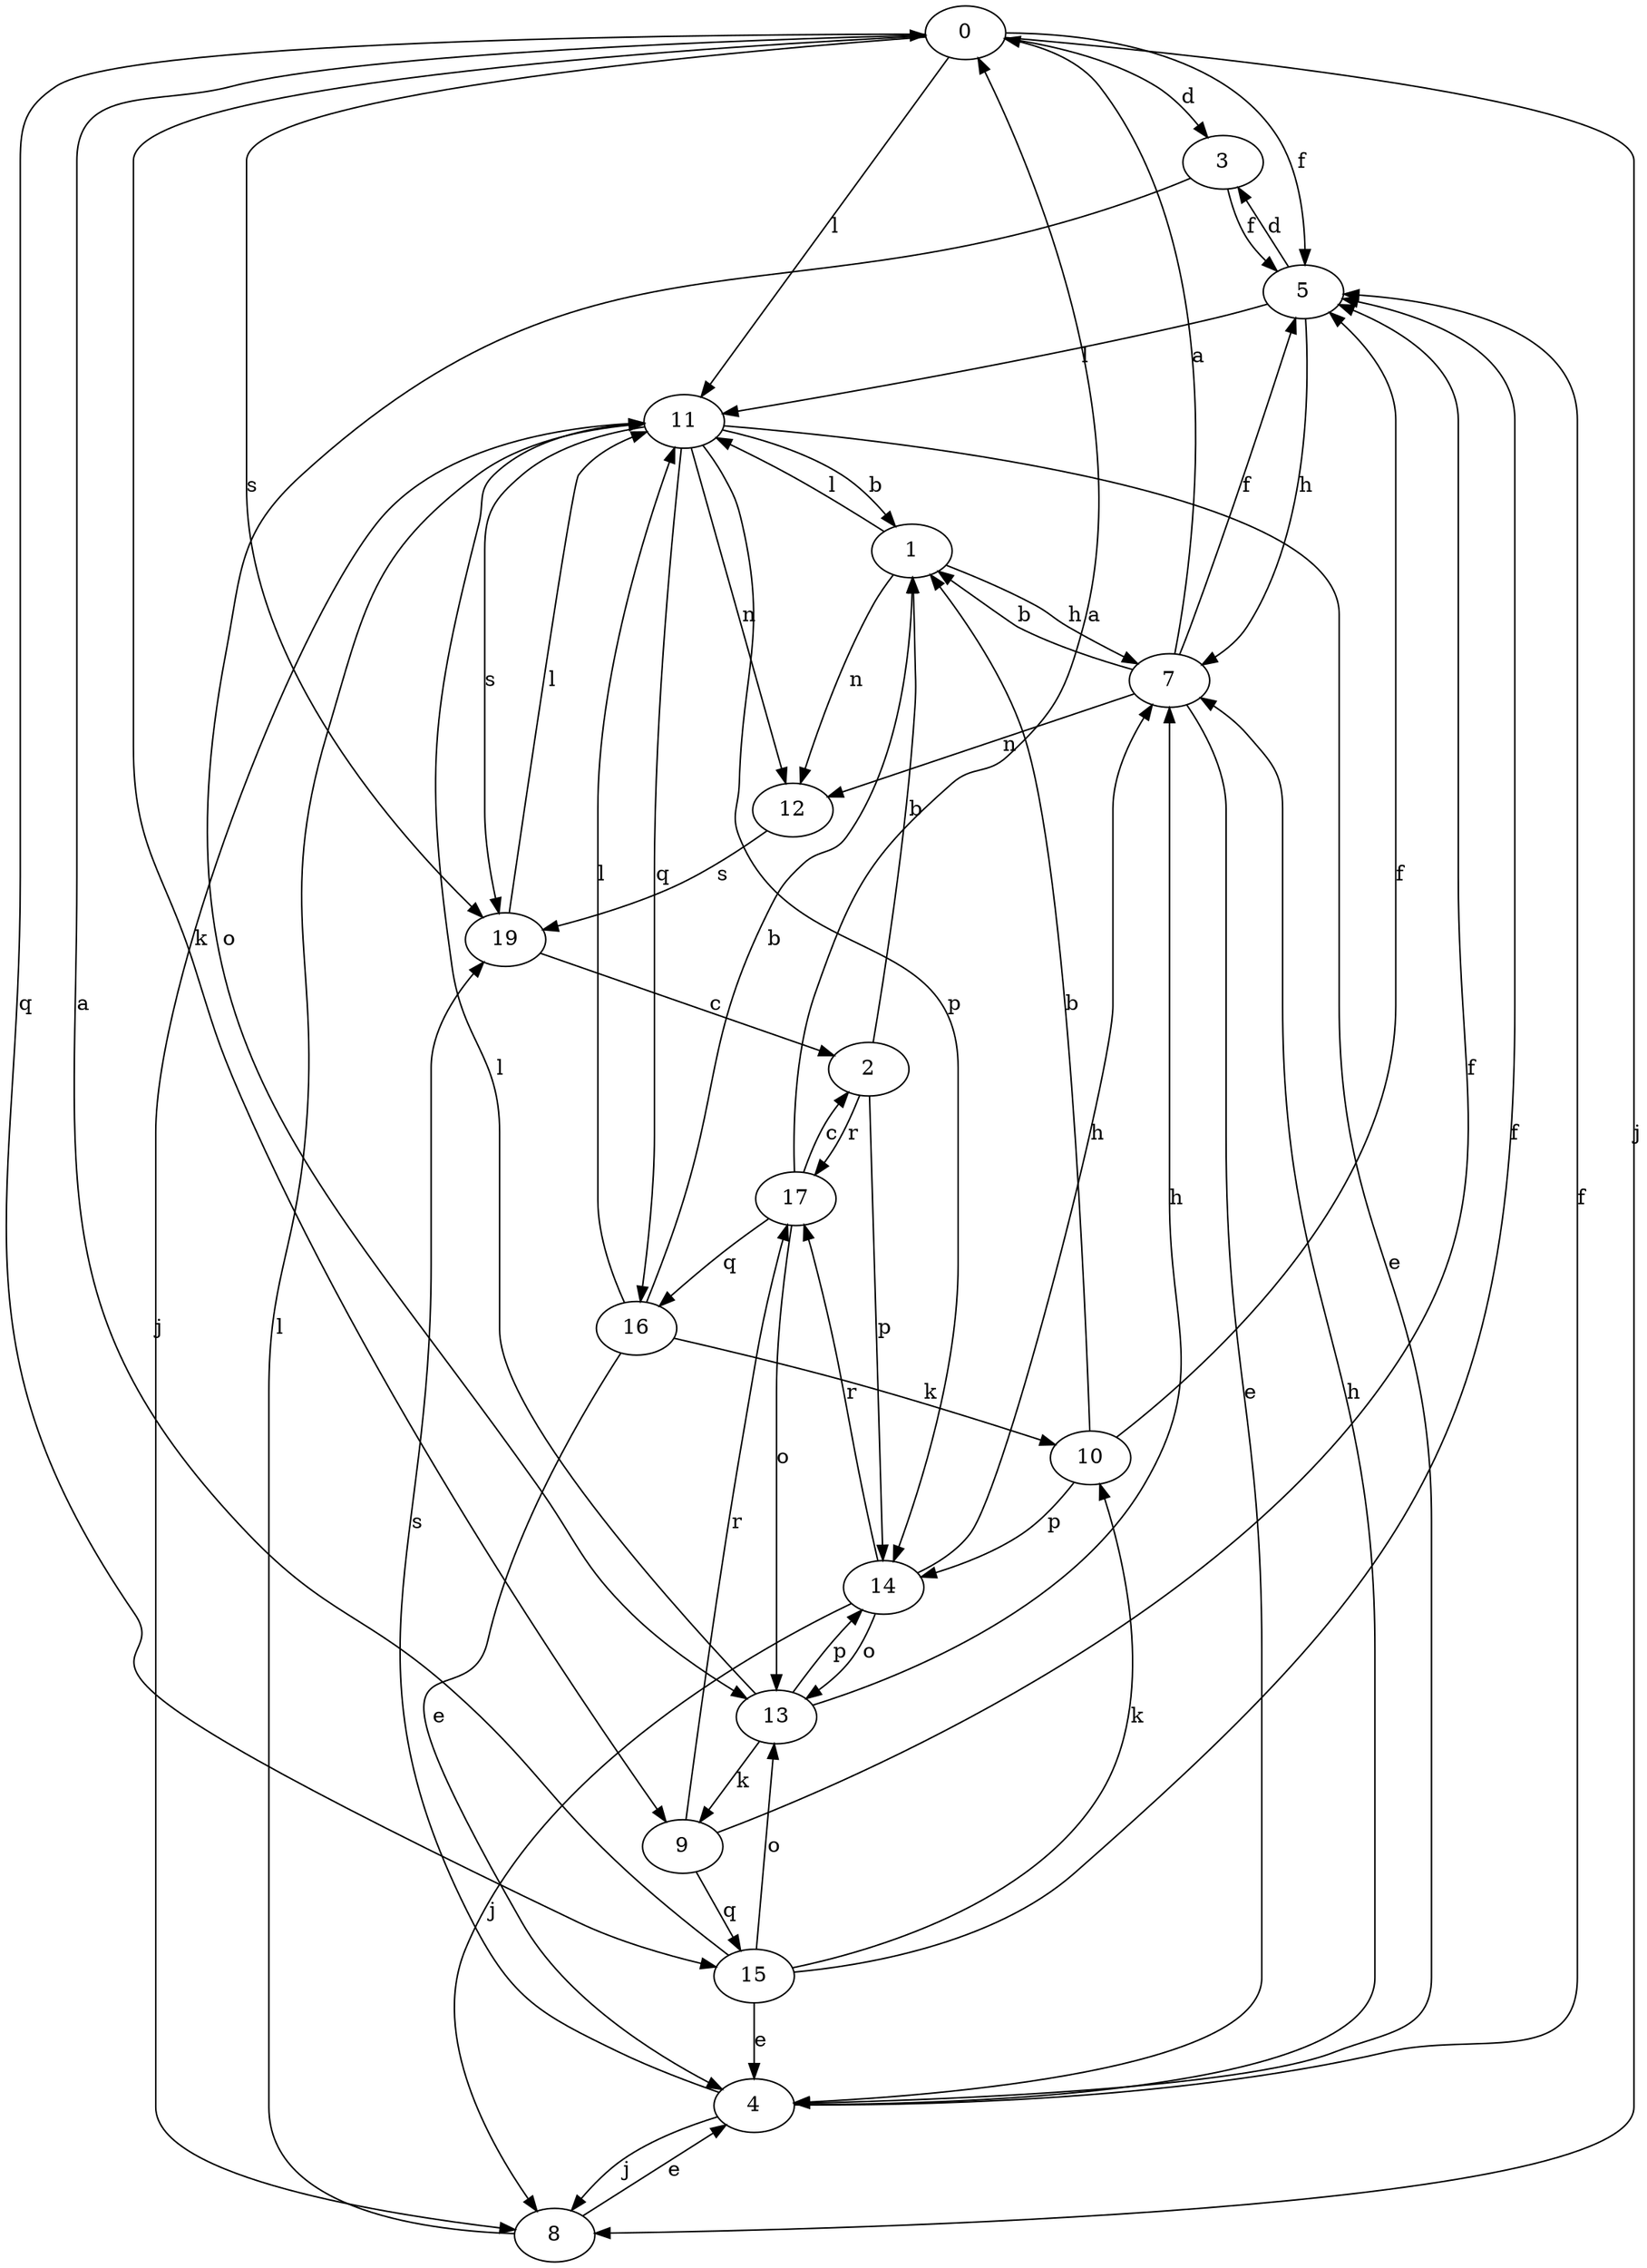 strict digraph  {
0;
1;
2;
3;
4;
5;
7;
8;
9;
10;
11;
12;
13;
14;
15;
16;
17;
19;
0 -> 3  [label=d];
0 -> 5  [label=f];
0 -> 8  [label=j];
0 -> 9  [label=k];
0 -> 11  [label=l];
0 -> 15  [label=q];
0 -> 19  [label=s];
1 -> 7  [label=h];
1 -> 11  [label=l];
1 -> 12  [label=n];
2 -> 1  [label=b];
2 -> 14  [label=p];
2 -> 17  [label=r];
3 -> 5  [label=f];
3 -> 13  [label=o];
4 -> 5  [label=f];
4 -> 7  [label=h];
4 -> 8  [label=j];
4 -> 19  [label=s];
5 -> 3  [label=d];
5 -> 7  [label=h];
5 -> 11  [label=l];
7 -> 0  [label=a];
7 -> 1  [label=b];
7 -> 4  [label=e];
7 -> 5  [label=f];
7 -> 12  [label=n];
8 -> 4  [label=e];
8 -> 11  [label=l];
9 -> 5  [label=f];
9 -> 15  [label=q];
9 -> 17  [label=r];
10 -> 1  [label=b];
10 -> 5  [label=f];
10 -> 14  [label=p];
11 -> 1  [label=b];
11 -> 4  [label=e];
11 -> 8  [label=j];
11 -> 12  [label=n];
11 -> 14  [label=p];
11 -> 16  [label=q];
11 -> 19  [label=s];
12 -> 19  [label=s];
13 -> 7  [label=h];
13 -> 9  [label=k];
13 -> 11  [label=l];
13 -> 14  [label=p];
14 -> 7  [label=h];
14 -> 8  [label=j];
14 -> 13  [label=o];
14 -> 17  [label=r];
15 -> 0  [label=a];
15 -> 4  [label=e];
15 -> 5  [label=f];
15 -> 10  [label=k];
15 -> 13  [label=o];
16 -> 1  [label=b];
16 -> 4  [label=e];
16 -> 10  [label=k];
16 -> 11  [label=l];
17 -> 0  [label=a];
17 -> 2  [label=c];
17 -> 13  [label=o];
17 -> 16  [label=q];
19 -> 2  [label=c];
19 -> 11  [label=l];
}
